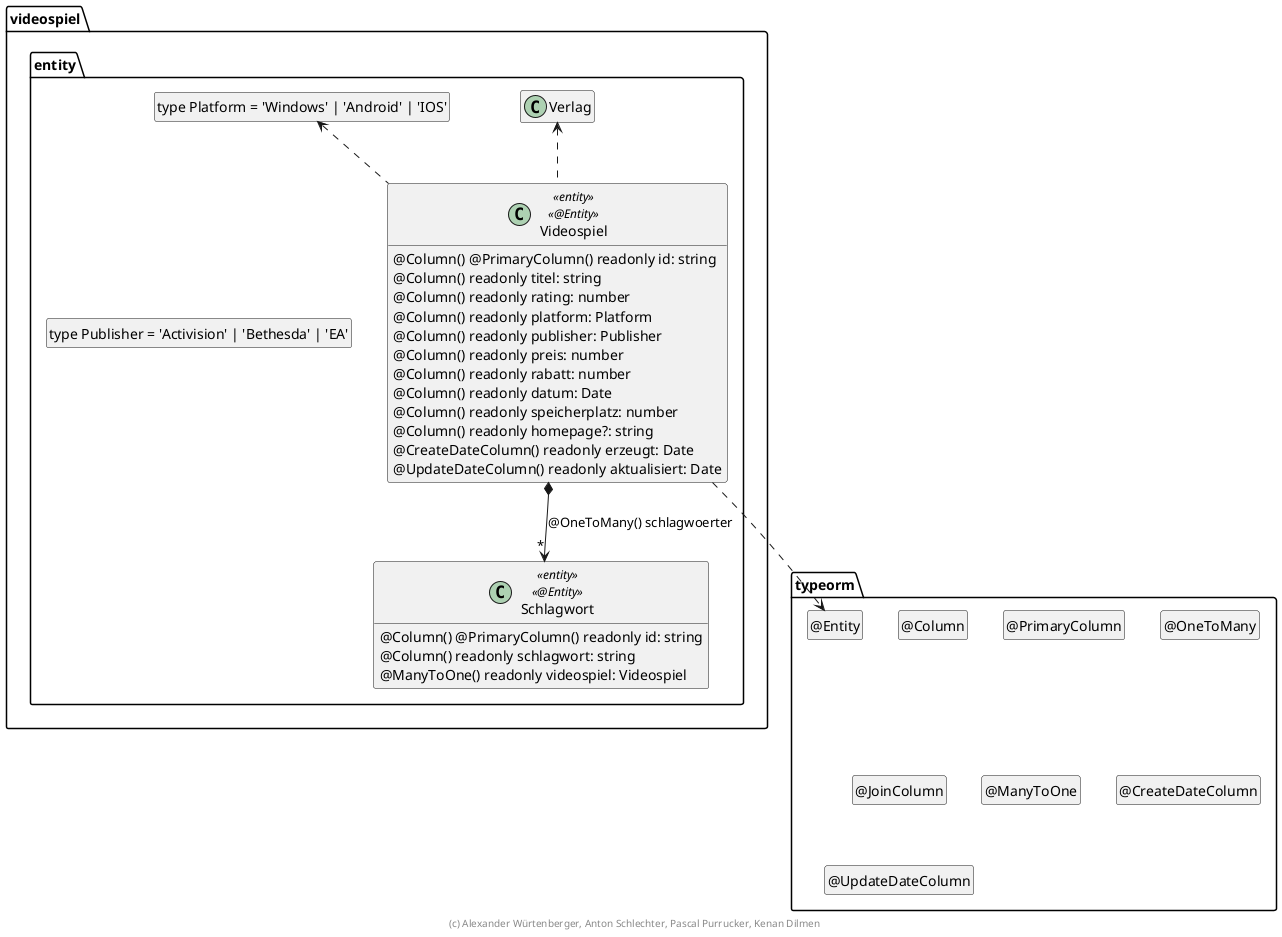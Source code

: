 ' Preview durch <Alt>d

@startuml Entity

package typeorm {
  class "@Entity" as Entity
  hide Entity circle
  class "@Column" as Column
  hide Column circle
  class "@PrimaryColumn" as PrimaryColumn
  hide PrimaryColumn circle
  class "@OneToMany" as OneToMany
  hide OneToMany circle
  class "@JoinColumn" as JoinColumn
  hide JoinColumn circle
  class "@ManyToOne" as ManyToOne
  hide ManyToOne circle
  class "@CreateDateColumn" as CreateDateColumn
  hide CreateDateColumn circle
  class "@UpdateDateColumn" as UpdateDateColumn
  hide UpdateDateColumn circle
}

package videospiel.entity {
  class "type Platform = 'Windows' | 'Android' | 'IOS'" as Platform
  hide Platform circle

  class "type Publisher = 'Activision' | 'Bethesda' | 'EA'" as Publisher
  hide Publisher circle

  class Videospiel <<entity>> <<@Entity>> {
    @Column() @PrimaryColumn() readonly id: string
    @Column() readonly titel: string
    @Column() readonly rating: number
    @Column() readonly platform: Platform
    @Column() readonly publisher: Publisher
    @Column() readonly preis: number
    @Column() readonly rabatt: number
    @Column() readonly datum: Date
    @Column() readonly speicherplatz: number
    @Column() readonly homepage?: string
    @CreateDateColumn() readonly erzeugt: Date
    @UpdateDateColumn() readonly aktualisiert: Date
  }

  class Schlagwort <<entity>> <<@Entity>> {
    @Column() @PrimaryColumn() readonly id: string
    @Column() readonly schlagwort: string
    @ManyToOne() readonly videospiel: Videospiel
  }

  Videospiel ..> Entity
  Videospiel *--> "*" Schlagwort : @OneToMany() schlagwoerter
  Videospiel .up.> Platform
  Videospiel .up.> Verlag

  Platform .[hidden].> Publisher
}

hide empty members

footer (c) Alexander Würtenberger, Anton Schlechter, Pascal Purrucker, Kenan Dilmen

@enduml
